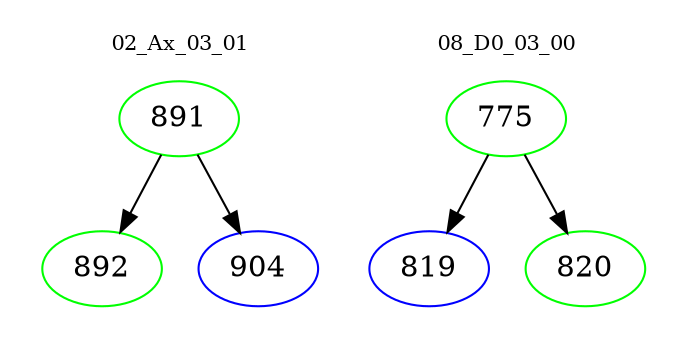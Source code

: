 digraph{
subgraph cluster_0 {
color = white
label = "02_Ax_03_01";
fontsize=10;
T0_891 [label="891", color="green"]
T0_891 -> T0_892 [color="black"]
T0_892 [label="892", color="green"]
T0_891 -> T0_904 [color="black"]
T0_904 [label="904", color="blue"]
}
subgraph cluster_1 {
color = white
label = "08_D0_03_00";
fontsize=10;
T1_775 [label="775", color="green"]
T1_775 -> T1_819 [color="black"]
T1_819 [label="819", color="blue"]
T1_775 -> T1_820 [color="black"]
T1_820 [label="820", color="green"]
}
}

